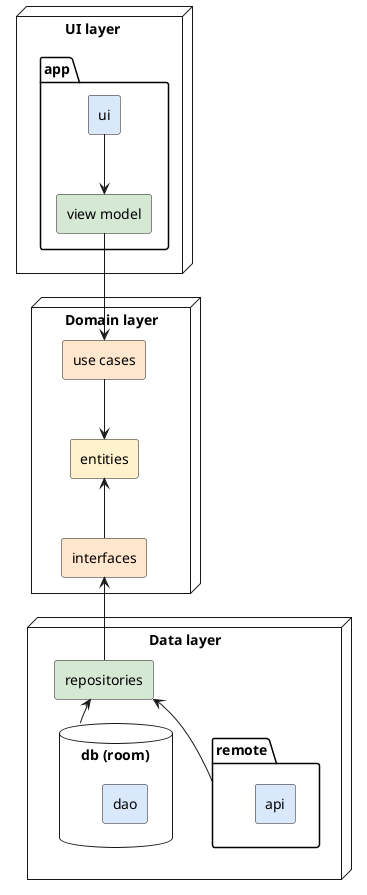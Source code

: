 @startuml
node "UI layer    " {
    package "app" {
        rectangle "ui" as ui #DAE8FC
        rectangle "view model" as viewmodel #D5E8D4
    }
}

node "Domain layer" as domainlayer{
    rectangle "use cases" as usecases #FFE6CC
    rectangle "entities" as entities #FFF2CC
    rectangle "interfaces" as interfaces #FFE6CC
}

node "Data layer" as datalayer {
    rectangle "repositories" as repositories #D5E8D4
    database "db (room)" as db {
        rectangle "dao" as dao #DAE8FC

    }
    package "remote" as remote {
        rectangle "api" as api #DAE8FC

    }
}

ui --> viewmodel
viewmodel --> usecases
usecases --> entities
interfaces -up-> entities
repositories -up-> interfaces
remote -up-> repositories
db -up-> repositories
@enduml